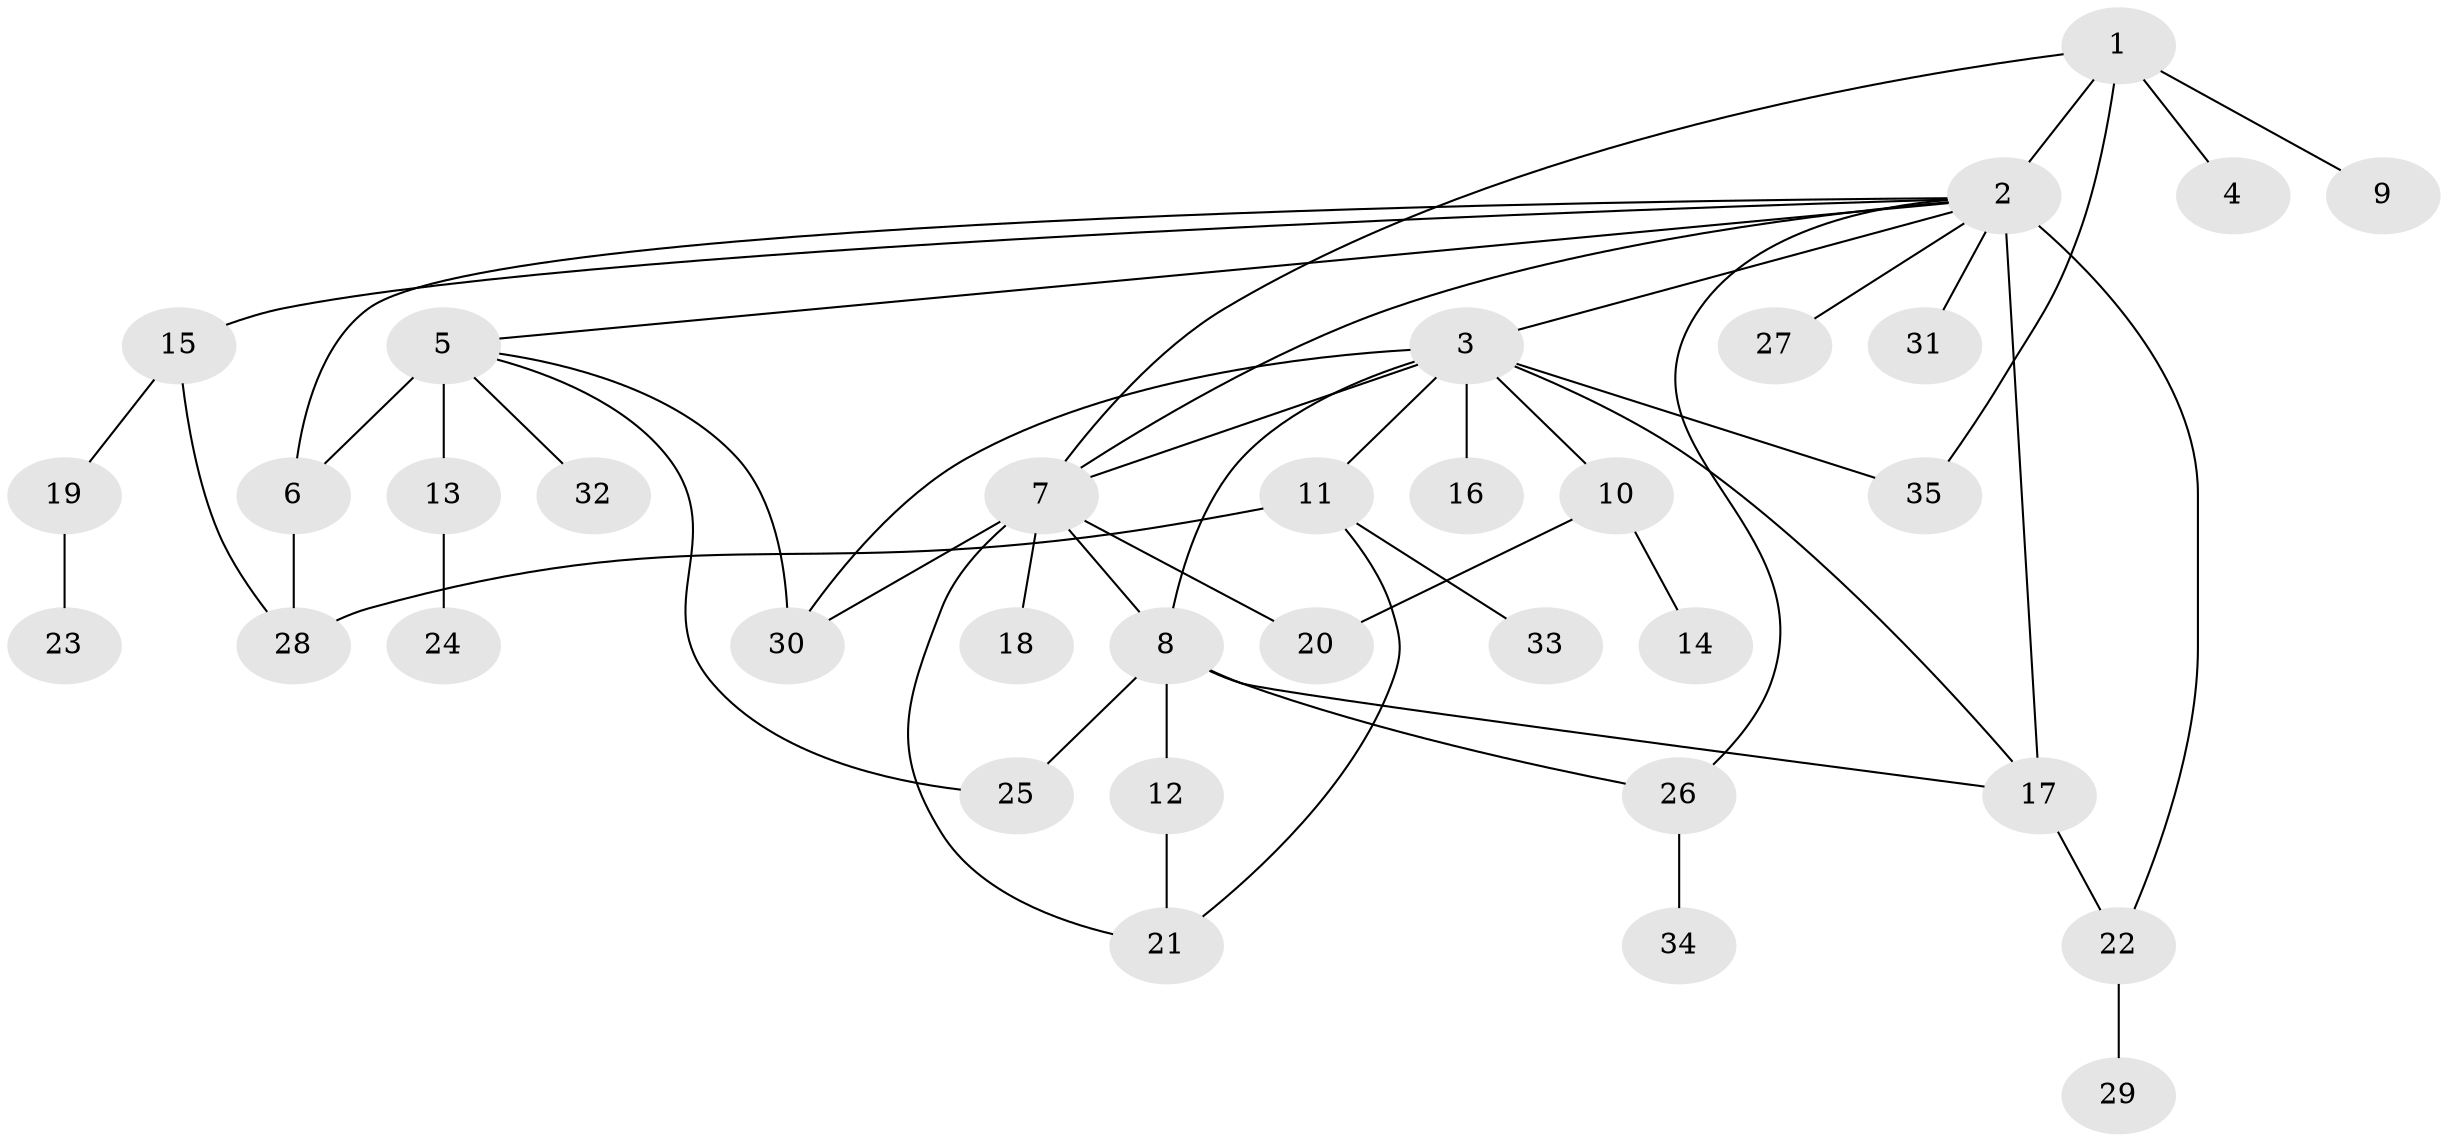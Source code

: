 // original degree distribution, {7: 0.02727272727272727, 22: 0.00909090909090909, 12: 0.01818181818181818, 2: 0.20909090909090908, 5: 0.02727272727272727, 1: 0.5545454545454546, 9: 0.00909090909090909, 6: 0.01818181818181818, 4: 0.05454545454545454, 3: 0.07272727272727272}
// Generated by graph-tools (version 1.1) at 2025/50/03/04/25 22:50:12]
// undirected, 35 vertices, 51 edges
graph export_dot {
  node [color=gray90,style=filled];
  1;
  2;
  3;
  4;
  5;
  6;
  7;
  8;
  9;
  10;
  11;
  12;
  13;
  14;
  15;
  16;
  17;
  18;
  19;
  20;
  21;
  22;
  23;
  24;
  25;
  26;
  27;
  28;
  29;
  30;
  31;
  32;
  33;
  34;
  35;
  1 -- 2 [weight=1.0];
  1 -- 4 [weight=1.0];
  1 -- 7 [weight=1.0];
  1 -- 9 [weight=1.0];
  1 -- 35 [weight=1.0];
  2 -- 3 [weight=1.0];
  2 -- 5 [weight=1.0];
  2 -- 6 [weight=1.0];
  2 -- 7 [weight=2.0];
  2 -- 15 [weight=1.0];
  2 -- 17 [weight=9.0];
  2 -- 22 [weight=1.0];
  2 -- 26 [weight=1.0];
  2 -- 27 [weight=1.0];
  2 -- 31 [weight=1.0];
  3 -- 7 [weight=1.0];
  3 -- 8 [weight=1.0];
  3 -- 10 [weight=1.0];
  3 -- 11 [weight=1.0];
  3 -- 16 [weight=1.0];
  3 -- 17 [weight=1.0];
  3 -- 30 [weight=1.0];
  3 -- 35 [weight=1.0];
  5 -- 6 [weight=1.0];
  5 -- 13 [weight=5.0];
  5 -- 25 [weight=1.0];
  5 -- 30 [weight=1.0];
  5 -- 32 [weight=1.0];
  6 -- 28 [weight=1.0];
  7 -- 8 [weight=2.0];
  7 -- 18 [weight=1.0];
  7 -- 20 [weight=1.0];
  7 -- 21 [weight=1.0];
  7 -- 30 [weight=5.0];
  8 -- 12 [weight=1.0];
  8 -- 17 [weight=1.0];
  8 -- 25 [weight=1.0];
  8 -- 26 [weight=1.0];
  10 -- 14 [weight=4.0];
  10 -- 20 [weight=1.0];
  11 -- 21 [weight=1.0];
  11 -- 28 [weight=1.0];
  11 -- 33 [weight=1.0];
  12 -- 21 [weight=3.0];
  13 -- 24 [weight=1.0];
  15 -- 19 [weight=1.0];
  15 -- 28 [weight=1.0];
  17 -- 22 [weight=1.0];
  19 -- 23 [weight=1.0];
  22 -- 29 [weight=1.0];
  26 -- 34 [weight=1.0];
}
